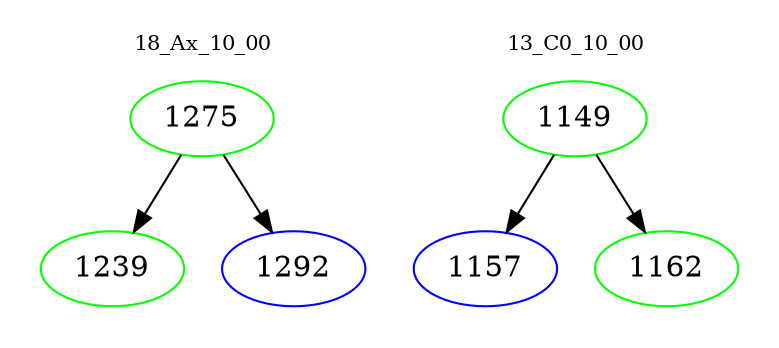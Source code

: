 digraph{
subgraph cluster_0 {
color = white
label = "18_Ax_10_00";
fontsize=10;
T0_1275 [label="1275", color="green"]
T0_1275 -> T0_1239 [color="black"]
T0_1239 [label="1239", color="green"]
T0_1275 -> T0_1292 [color="black"]
T0_1292 [label="1292", color="blue"]
}
subgraph cluster_1 {
color = white
label = "13_C0_10_00";
fontsize=10;
T1_1149 [label="1149", color="green"]
T1_1149 -> T1_1157 [color="black"]
T1_1157 [label="1157", color="blue"]
T1_1149 -> T1_1162 [color="black"]
T1_1162 [label="1162", color="green"]
}
}
